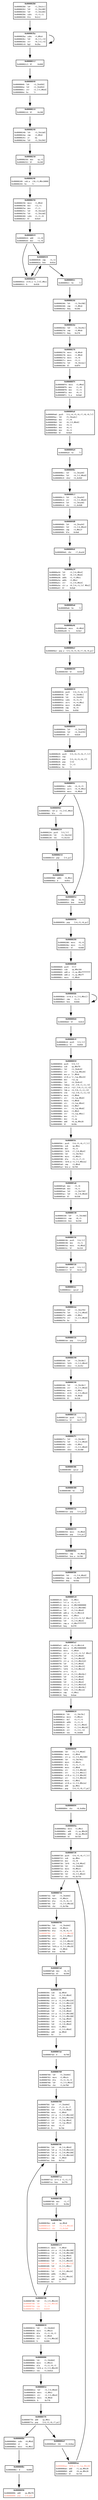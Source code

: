 digraph "" {

	644 [
		label=<<font face="monospace" point-size="6">
		<table align="left" cellborder="0" cellpadding="0">
		<tr><td><b>0x00000284</b></td></tr>
			<tr><td align="left" balign="left">0x00000284: bl     0x934</td></tr>
		</table>
		</font>>,
		shape=none,
		address=644,
		block_size=4,
		insn_addrs="[644]"
	];
	644 -> { 2356 };


	774 [
		label=<<font face="monospace" point-size="6">
		<table align="left" cellborder="0" cellpadding="0">
		<tr><td><b>0x00000306</b></td></tr>
			<tr><td align="left" balign="left">0x00000306: cpsie  i</td></tr>
		</table>
		</font>>,
		shape=none,
		address=774,
		block_size=2,
		insn_addrs="[774]"
	];
	774 -> { 776 };


	2054 [
		label=<<font face="monospace" point-size="6">
		<table align="left" cellborder="0" cellpadding="0">
		<tr><td><b>0x00000806</b></td></tr>
			<tr><td align="left" balign="left">0x00000806: ldr    r3,[0x844]</td></tr>
			<tr><td align="left" balign="left">0x00000808: movs   r2,#0x2c</td></tr>
			<tr><td align="left" balign="left">0x0000080a: mla    r3,r2,r6,r3</td></tr>
			<tr><td align="left" balign="left">0x0000080e: ldrb.w r3,[r3,#0x29]</td></tr>
			<tr><td align="left" balign="left">0x00000812: cbz    r3,0x81e</td></tr>
		</table>
		</font>>,
		shape=none,
		address=2054,
		block_size=14,
		insn_addrs="[2054, 2056, 2058, 2062, 2066]"
	];
	2054 -> { 2078 };


	648 [
		label=<<font face="monospace" point-size="6">
		<table align="left" cellborder="0" cellpadding="0">
		<tr><td><b>0x00000288</b></td></tr>
			<tr><td align="left" balign="left">0x00000288: movs   r0,r4</td></tr>
			<tr><td align="left" balign="left">0x0000028a: movs   r1,r5</td></tr>
			<tr><td align="left" balign="left">0x0000028c: bl     0x8d0</td></tr>
		</table>
		</font>>,
		shape=none,
		address=648,
		block_size=8,
		insn_addrs="[648, 650, 652]"
	];
	648 -> { 2256 };


	776 [
		label=<<font face="monospace" point-size="6">
		<table align="left" cellborder="0" cellpadding="0">
		<tr><td><b>0x00000308</b></td></tr>
			<tr><td align="left" balign="left">0x00000308: bx     lr</td></tr>
		</table>
		</font>>,
		shape=none,
		address=776,
		block_size=2,
		insn_addrs="[776]"
	];
	776 -> { 798 };


	1672 [
		label=<<font face="monospace" point-size="6">
		<table align="left" cellborder="0" cellpadding="0">
		<tr><td><b>0x00000688</b></td></tr>
			<tr><td align="left" balign="left">0x00000688: ldr    r3,[r5,#0x0]</td></tr>
			<tr><td align="left" balign="left">0x0000068a: movs   r2,#0x4</td></tr>
			<tr><td align="left" balign="left">0x0000068c: str.w  r2,[r3,#0x500]</td></tr>
			<tr><td align="left" balign="left">0x00000690: ldr    r3,[0x70c]</td></tr>
			<tr><td align="left" balign="left">0x00000692: movs   r2,#0x2c</td></tr>
			<tr><td align="left" balign="left">0x00000694: mla    r3,r2,r7,r3</td></tr>
			<tr><td align="left" balign="left">0x00000698: movs   r2,#0x0</td></tr>
			<tr><td align="left" balign="left">0x0000069a: str    r2,[r3,#0x18]</td></tr>
			<tr><td align="left" balign="left">0x0000069c: str    r2,[r3,#0x1c]</td></tr>
			<tr><td align="left" balign="left">0x0000069e: strb.w r2,[r3,#0x29]</td></tr>
			<tr><td align="left" balign="left">0x000006a2: str    r2,[r3,#0x14]</td></tr>
			<tr><td align="left" balign="left">0x000006a4: movs   r2,#0x1</td></tr>
			<tr><td align="left" balign="left">0x000006a6: strb.w r2,[r3,#0x2a]</td></tr>
			<tr><td align="left" balign="left">0x000006aa: add    sp,#0xc</td></tr>
			<tr><td align="left" balign="left">0x000006ac: pop    {r4,r5,r6,r7,pc}</td></tr>
		</table>
		</font>>,
		shape=none,
		address=1672,
		block_size=38,
		insn_addrs="[1672, 1674, 1676, 1680, 1682, 1684, 1688, 1690, 1692, 1694, 1698, 1700, 1702, 1706, 1708]"
	];
	1672 -> { 2196 };


	1420 [
		label=<<font face="monospace" point-size="6">
		<table align="left" cellborder="0" cellpadding="0">
		<tr><td><b>0x0000058c</b></td></tr>
			<tr><td align="left" balign="left">0x0000058c: push   {r4,r5,r6,r7,lr}</td></tr>
			<tr><td align="left" balign="left">0x0000058e: sub    sp,#0xc</td></tr>
			<tr><td align="left" balign="left">0x00000590: mov    r6,r2</td></tr>
			<tr><td align="left" balign="left">0x00000592: ldrb   r7,[r0,#0x4]</td></tr>
			<tr><td align="left" balign="left">0x00000594: ldr    r3,[0x70c]</td></tr>
			<tr><td align="left" balign="left">0x00000596: movs   r2,#0x2c</td></tr>
			<tr><td align="left" balign="left">0x00000598: mla    r3,r2,r7,r3</td></tr>
			<tr><td align="left" balign="left">0x0000059c: ldrb.w r3,[r3,#0x2a]</td></tr>
			<tr><td align="left" balign="left">0x000005a0: cmp    r3,#0x0</td></tr>
			<tr><td align="left" balign="left">0x000005a2: bne.w  0x704</td></tr>
		</table>
		</font>>,
		shape=none,
		address=1420,
		block_size=26,
		insn_addrs="[1420, 1422, 1424, 1426, 1428, 1430, 1432, 1436, 1440, 1442]"
	];
	1420 -> { 1446 };


	1934 [
		label=<<font face="monospace" point-size="6">
		<table align="left" cellborder="0" cellpadding="0">
		<tr><td><b>0x0000078e</b></td></tr>
			<tr><td align="left" balign="left">0x0000078e: ldr    r3,[0x844]</td></tr>
			<tr><td align="left" balign="left">0x00000790: movs   r0,#0x2c</td></tr>
			<tr><td align="left" balign="left">0x00000792: mla    r3,r0,r6,r3</td></tr>
			<tr><td align="left" balign="left"><font color="tomato">0x00000796: str    r2,[r3,#0x18]</font></td></tr>
			<tr><td align="left" balign="left">0x00000798: str    r1,[r3,#0xc]</td></tr>
			<tr><td align="left" balign="left">0x0000079a: movs   r2,#0x0</td></tr>
			<tr><td align="left" balign="left">0x0000079c: str    r2,[r3,#0x24]</td></tr>
			<tr><td align="left" balign="left">0x0000079e: str    r2,[r3,#0x1c]</td></tr>
			<tr><td align="left" balign="left">0x000007a0: ldrb.w r3,[r3,#0x29]</td></tr>
			<tr><td align="left" balign="left">0x000007a4: cmp    r3,#0x0</td></tr>
			<tr><td align="left" balign="left">0x000007a6: bne    0x760</td></tr>
		</table>
		</font>>,
		shape=none,
		address=1934,
		block_size=26,
		insn_addrs="[1934, 1936, 1938, 1942, 1944, 1946, 1948, 1950, 1952, 1956, 1958]"
	];
	1934 -> { 1960 };


	784 [
		label=<<font face="monospace" point-size="6">
		<table align="left" cellborder="0" cellpadding="0">
		<tr><td><b>0x00000310</b></td></tr>
			<tr><td align="left" balign="left">0x00000310: push   {r3,lr}</td></tr>
			<tr><td align="left" balign="left">0x00000312: bl     0x2ec</td></tr>
		</table>
		</font>>,
		shape=none,
		address=784,
		block_size=6,
		insn_addrs="[784, 786]"
	];
	784 -> { 748 };


	2196 [
		label=<<font face="monospace" point-size="6">
		<table align="left" cellborder="0" cellpadding="0">
		<tr><td><b>0x00000894</b></td></tr>
			<tr><td align="left" balign="left">0x00000894: cbz    r0,0x89a</td></tr>
		</table>
		</font>>,
		shape=none,
		address=2196,
		block_size=2,
		insn_addrs="[2196]"
	];
	2196 -> { 2202 };


	916 [
		label=<<font face="monospace" point-size="6">
		<table align="left" cellborder="0" cellpadding="0">
		<tr><td><b>0x00000394</b></td></tr>
			<tr><td align="left" balign="left">0x00000394: sub    sp,#0x8</td></tr>
			<tr><td align="left" balign="left">0x00000396: ldr    r3,[r0,#0x0]</td></tr>
			<tr><td align="left" balign="left">0x00000398: movs   r2,#0x0</td></tr>
			<tr><td align="left" balign="left">0x0000039a: str.w  r2,[r3,#0x124]</td></tr>
			<tr><td align="left" balign="left">0x0000039e: ldr.w  r3,[r3,#0x124]</td></tr>
			<tr><td align="left" balign="left">0x000003a2: str    r3,[sp,#0x4]</td></tr>
			<tr><td align="left" balign="left">0x000003a4: ldr    r3,[sp,#0x4]</td></tr>
			<tr><td align="left" balign="left">0x000003a6: ldr    r3,[r0,#0x0]</td></tr>
			<tr><td align="left" balign="left">0x000003a8: str.w  r2,[r3,#0x108]</td></tr>
			<tr><td align="left" balign="left">0x000003ac: ldr.w  r3,[r3,#0x108]</td></tr>
			<tr><td align="left" balign="left">0x000003b0: str    r3,[sp,#0x0]</td></tr>
			<tr><td align="left" balign="left">0x000003b2: ldr    r3,[sp,#0x0]</td></tr>
			<tr><td align="left" balign="left">0x000003b4: ldr    r3,[r0,#0x0]</td></tr>
			<tr><td align="left" balign="left">0x000003b6: movs   r2,#0x1</td></tr>
			<tr><td align="left" balign="left">0x000003b8: str    r2,[r3,#0x0]</td></tr>
			<tr><td align="left" balign="left">0x000003ba: add    sp,#0x8</td></tr>
			<tr><td align="left" balign="left">0x000003bc: bx     lr</td></tr>
		</table>
		</font>>,
		shape=none,
		address=916,
		block_size=42,
		insn_addrs="[916, 918, 920, 922, 926, 930, 932, 934, 936, 940, 944, 946, 948, 950, 952, 954, 956]"
	];
	916 -> { 1966 };


	790 [
		label=<<font face="monospace" point-size="6">
		<table align="left" cellborder="0" cellpadding="0">
		<tr><td><b>0x00000316</b></td></tr>
			<tr><td align="left" balign="left">0x00000316: pop    {r3,pc}</td></tr>
		</table>
		</font>>,
		shape=none,
		address=790,
		block_size=2,
		insn_addrs="[790]"
	];
	790 -> { 832 };


	2198 [
		label=<<font face="monospace" point-size="6">
		<table align="left" cellborder="0" cellpadding="0">
		<tr><td><b>0x00000896</b></td></tr>
			<tr><td align="left" balign="left">0x00000896: add    sp,#0xf0</td></tr>
			<tr><td align="left" balign="left"><font color="tomato">0x00000898: pop    {r4,pc}</font></td></tr>
		</table>
		</font>>,
		shape=none,
		address=2198,
		block_size=4,
		insn_addrs="[2198, 2200]"
	];



	792 [
		label=<<font face="monospace" point-size="6">
		<table align="left" cellborder="0" cellpadding="0">
		<tr><td><b>0x00000318</b></td></tr>
			<tr><td align="left" balign="left">0x00000318: push   {r3,lr}</td></tr>
			<tr><td align="left" balign="left">0x0000031a: bl     0x2fc</td></tr>
		</table>
		</font>>,
		shape=none,
		address=792,
		block_size=6,
		insn_addrs="[792, 794]"
	];
	792 -> { 764 };


	1560 [
		label=<<font face="monospace" point-size="6">
		<table align="left" cellborder="0" cellpadding="0">
		<tr><td><b>0x00000618</b></td></tr>
			<tr><td align="left" balign="left">0x00000618: ldr    r2,[0x70c]</td></tr>
			<tr><td align="left" balign="left">0x0000061a: movs   r3,#0x2c</td></tr>
			<tr><td align="left" balign="left">0x0000061c: mul    r3,r7,r3</td></tr>
			<tr><td align="left" balign="left">0x00000620: adds   r1,r2,r3</td></tr>
			<tr><td align="left" balign="left">0x00000622: str    r6,[r1,#0x4]</td></tr>
			<tr><td align="left" balign="left">0x00000624: ldr    r1,[r4,#0x10]</td></tr>
			<tr><td align="left" balign="left">0x00000626: str    r1,[r2,r3]</td></tr>
			<tr><td align="left" balign="left">0x00000628: cbz    r6,0x688</td></tr>
		</table>
		</font>>,
		shape=none,
		address=1560,
		block_size=18,
		insn_addrs="[1560, 1562, 1564, 1568, 1570, 1572, 1574, 1576]"
	];
	1560 -> { 1672 };


	2202 [
		label=<<font face="monospace" point-size="6">
		<table align="left" cellborder="0" cellpadding="0">
		<tr><td><b>0x0000089a</b></td></tr>
			<tr><td align="left" balign="left">0x0000089a: movs   r2,#0x1</td></tr>
			<tr><td align="left" balign="left">0x0000089c: add    r1,sp,#0x28</td></tr>
			<tr><td align="left" balign="left">0x0000089e: add    r0,sp,#0x20</td></tr>
			<tr><td align="left" balign="left">0x000008a0: bl     0x720</td></tr>
		</table>
		</font>>,
		shape=none,
		address=2202,
		block_size=10,
		insn_addrs="[2202, 2204, 2206, 2208]"
	];
	2202 -> { 1824 };


	798 [
		label=<<font face="monospace" point-size="6">
		<table align="left" cellborder="0" cellpadding="0">
		<tr><td><b>0x0000031e</b></td></tr>
			<tr><td align="left" balign="left">0x0000031e: pop    {r3,pc}</td></tr>
		</table>
		</font>>,
		shape=none,
		address=798,
		block_size=2,
		insn_addrs="[798]"
	];
	798 -> { 852 };


	2078 [
		label=<<font face="monospace" point-size="6">
		<table align="left" cellborder="0" cellpadding="0">
		<tr><td><b>0x0000081e</b></td></tr>
			<tr><td align="left" balign="left">0x0000081e: ldr    r3,[r4,#0x0]</td></tr>
			<tr><td align="left" balign="left">0x00000820: movs   r2,#0x1</td></tr>
			<tr><td align="left" balign="left">0x00000822: str    r2,[r3,#0x4]</td></tr>
			<tr><td align="left" balign="left">0x00000824: movs   r0,#0x0</td></tr>
			<tr><td align="left" balign="left">0x00000826: b      0x778</td></tr>
		</table>
		</font>>,
		shape=none,
		address=2078,
		block_size=10,
		insn_addrs="[2078, 2080, 2082, 2084, 2086]"
	];
	2078 -> { 1912 };


	2848 [
		label=<<font face="monospace" point-size="6">
		<table align="left" cellborder="0" cellpadding="0">
		<tr><td><b>0x00000b20</b></td></tr>
			<tr><td align="left" balign="left">0x00000b20: push   {r3,r4,r5,r6,r7,lr}</td></tr>
			<tr><td align="left" balign="left">0x00000b22: nop    </td></tr>
			<tr><td align="left" balign="left">0x00000b24: pop    {r3,r4,r5,r6,r7}</td></tr>
			<tr><td align="left" balign="left">0x00000b26: pop    {r3}</td></tr>
			<tr><td align="left" balign="left">0x00000b28: mov    lr,r3</td></tr>
			<tr><td align="left" balign="left">0x00000b2a: bx     lr</td></tr>
		</table>
		</font>>,
		shape=none,
		address=2848,
		block_size=12,
		insn_addrs="[2848, 2850, 2852, 2854, 2856, 2858]"
	];
	2848 -> { 2380 };


	1824 [
		label=<<font face="monospace" point-size="6">
		<table align="left" cellborder="0" cellpadding="0">
		<tr><td><b>0x00000720</b></td></tr>
			<tr><td align="left" balign="left">0x00000720: push   {r4,r5,r6,r7,lr}</td></tr>
			<tr><td align="left" balign="left">0x00000722: sub    sp,#0xc</td></tr>
			<tr><td align="left" balign="left">0x00000724: mov    r4,r0</td></tr>
			<tr><td align="left" balign="left">0x00000726: ldrb   r6,[r0,#0x4]</td></tr>
			<tr><td align="left" balign="left">0x00000728: ldr    r3,[0x844]</td></tr>
			<tr><td align="left" balign="left">0x0000072a: movs   r0,#0x2c</td></tr>
			<tr><td align="left" balign="left">0x0000072c: mla    r3,r0,r6,r3</td></tr>
			<tr><td align="left" balign="left">0x00000730: ldr    r0,[r3,#0x4]</td></tr>
			<tr><td align="left" balign="left">0x00000732: cbz    r0,0x73e</td></tr>
		</table>
		</font>>,
		shape=none,
		address=1824,
		block_size=20,
		insn_addrs="[1824, 1826, 1828, 1830, 1832, 1834, 1836, 1840, 1842]"
	];
	1824 -> { 1854 };


	2340 [
		label=<<font face="monospace" point-size="6">
		<table align="left" cellborder="0" cellpadding="0">
		<tr><td><b>0x00000924</b></td></tr>
			<tr><td align="left" balign="left">0x00000924: add    r2,r0</td></tr>
			<tr><td align="left" balign="left">0x00000926: mov    r3,r0</td></tr>
		</table>
		</font>>,
		shape=none,
		address=2340,
		block_size=4,
		insn_addrs="[2340, 2342]"
	];
	2340 -> { 2350, 2344 };


	2468 [
		label=<<font face="monospace" point-size="6">
		<table align="left" cellborder="0" cellpadding="0">
		<tr><td><b>0x000009a4</b></td></tr>
			<tr><td align="left" balign="left">0x000009a4: bx     lr</td></tr>
		</table>
		</font>>,
		shape=none,
		address=2468,
		block_size=2,
		insn_addrs="[2468]"
	];
	2468 -> { 2492 };


	2470 [
		label=<<font face="monospace" point-size="6">
		<table align="left" cellborder="0" cellpadding="0">
		<tr><td><b>0x000009a6</b></td></tr>
			<tr><td align="left" balign="left">0x000009a6: bx     lr</td></tr>
		</table>
		</font>>,
		shape=none,
		address=2470,
		block_size=2,
		insn_addrs="[2470]"
	];
	2470 -> { 2630 };


	548 [
		label=<<font face="monospace" point-size="6">
		<table align="left" cellborder="0" cellpadding="0">
		<tr><td><b>0x00000224</b></td></tr>
			<tr><td align="left" balign="left">0x00000224: push   {r3,lr}</td></tr>
			<tr><td align="left" balign="left">0x00000226: ldr    r3,[0x234]</td></tr>
			<tr><td align="left" balign="left">0x00000228: cbz    r3,0x232</td></tr>
		</table>
		</font>>,
		shape=none,
		address=548,
		block_size=6,
		insn_addrs="[548, 550, 552]"
	];
	548 -> { 562 };


	2344 [
		label=<<font face="monospace" point-size="6">
		<table align="left" cellborder="0" cellpadding="0">
		<tr><td><b>0x00000928</b></td></tr>
			<tr><td align="left" balign="left">0x00000928: cmp    r3,r2</td></tr>
			<tr><td align="left" balign="left">0x0000092a: bne    0x92e</td></tr>
		</table>
		</font>>,
		shape=none,
		address=2344,
		block_size=4,
		insn_addrs="[2344, 2346]"
	];
	2344 -> { 2350, 2348 };


	2472 [
		label=<<font face="monospace" point-size="6">
		<table align="left" cellborder="0" cellpadding="0">
		<tr><td><b>0x000009a8</b></td></tr>
			<tr><td align="left" balign="left">0x000009a8: push   {r3,r4,r5,r6,r7,r8,r9,lr}</td></tr>
			<tr><td align="left" balign="left">0x000009ac: ldr    r5,[0xa4c]</td></tr>
			<tr><td align="left" balign="left">0x000009ae: mov    r7,r0</td></tr>
			<tr><td align="left" balign="left">0x000009b0: ldr    r0,[r5,#0x0]</td></tr>
			<tr><td align="left" balign="left">0x000009b2: mov    r9,r2</td></tr>
			<tr><td align="left" balign="left">0x000009b4: mov    r6,r1</td></tr>
			<tr><td align="left" balign="left">0x000009b6: mov    r8,r3</td></tr>
			<tr><td align="left" balign="left">0x000009b8: bl     0x9a4</td></tr>
		</table>
		</font>>,
		shape=none,
		address=2472,
		block_size=20,
		insn_addrs="[2472, 2476, 2478, 2480, 2482, 2484, 2486, 2488]"
	];
	2472 -> { 2468 };


	1446 [
		label=<<font face="monospace" point-size="6">
		<table align="left" cellborder="0" cellpadding="0">
		<tr><td><b>0x000005a6</b></td></tr>
			<tr><td align="left" balign="left">0x000005a6: mov    r5,r0</td></tr>
			<tr><td align="left" balign="left">0x000005a8: mov    r4,r1</td></tr>
			<tr><td align="left" balign="left">0x000005aa: ldr    r1,[0x710]</td></tr>
			<tr><td align="left" balign="left">0x000005ac: ldr    r0,[r0,#0x0]</td></tr>
			<tr><td align="left" balign="left">0x000005ae: bl     0x330</td></tr>
		</table>
		</font>>,
		shape=none,
		address=1446,
		block_size=12,
		insn_addrs="[1446, 1448, 1450, 1452, 1454]"
	];
	1446 -> { 816 };


	1960 [
		label=<<font face="monospace" point-size="6">
		<table align="left" cellborder="0" cellpadding="0">
		<tr><td><b>0x000007a8</b></td></tr>
			<tr><td align="left" balign="left">0x000007a8: mov    r0,r4</td></tr>
			<tr><td align="left" balign="left">0x000007aa: bl     0x394</td></tr>
		</table>
		</font>>,
		shape=none,
		address=1960,
		block_size=6,
		insn_addrs="[1960, 1962]"
	];
	1960 -> { 916 };


	2348 [
		label=<<font face="monospace" point-size="6">
		<table align="left" cellborder="0" cellpadding="0">
		<tr><td><b>0x0000092c</b></td></tr>
			<tr><td align="left" balign="left">0x0000092c: bx     lr</td></tr>
		</table>
		</font>>,
		shape=none,
		address=2348,
		block_size=2,
		insn_addrs="[2348]"
	];
	2348 -> { 614 };


	2212 [
		label=<<font face="monospace" point-size="6">
		<table align="left" cellborder="0" cellpadding="0">
		<tr><td><b>0x000008a4</b></td></tr>
			<tr><td align="left" balign="left">0x000008a4: cbz    r0,0x8aa</td></tr>
		</table>
		</font>>,
		shape=none,
		address=2212,
		block_size=2,
		insn_addrs="[2212]"
	];
	2212 -> { 2218 };


	2350 [
		label=<<font face="monospace" point-size="6">
		<table align="left" cellborder="0" cellpadding="0">
		<tr><td><b>0x0000092e</b></td></tr>
			<tr><td align="left" balign="left">0x0000092e: strb.w r1,[r3],#0x1</td></tr>
			<tr><td align="left" balign="left">0x00000932: b      0x928</td></tr>
		</table>
		</font>>,
		shape=none,
		address=2350,
		block_size=6,
		insn_addrs="[2350, 2354]"
	];
	2350 -> { 2344 };


	1966 [
		label=<<font face="monospace" point-size="6">
		<table align="left" cellborder="0" cellpadding="0">
		<tr><td><b>0x000007ae</b></td></tr>
			<tr><td align="left" balign="left">0x000007ae: b      0x760</td></tr>
		</table>
		</font>>,
		shape=none,
		address=1966,
		block_size=2,
		insn_addrs="[1966]"
	];
	1966 -> { 1888 };


	688 [
		label=<<font face="monospace" point-size="6">
		<table align="left" cellborder="0" cellpadding="0">
		<tr><td><b>0x000002b0</b></td></tr>
			<tr><td align="left" balign="left">0x000002b0: ldr    r1,[0x2cc]</td></tr>
			<tr><td align="left" balign="left">0x000002b2: ldr    r2,[0x2d0]</td></tr>
			<tr><td align="left" balign="left">0x000002b4: ldr    r3,[0x2d4]</td></tr>
			<tr><td align="left" balign="left">0x000002b6: subs   r3,r3,r2</td></tr>
			<tr><td align="left" balign="left">0x000002b8: ble    0x2c2</td></tr>
		</table>
		</font>>,
		shape=none,
		address=688,
		block_size=10,
		insn_addrs="[688, 690, 692, 694, 696]"
	];
	688 -> { 698 };


	816 [
		label=<<font face="monospace" point-size="6">
		<table align="left" cellborder="0" cellpadding="0">
		<tr><td><b>0x00000330</b></td></tr>
			<tr><td align="left" balign="left">0x00000330: ldr    r3,[0x368]</td></tr>
			<tr><td align="left" balign="left">0x00000332: cmp    r0,r3</td></tr>
			<tr><td align="left" balign="left">0x00000334: bne    0x358</td></tr>
		</table>
		</font>>,
		shape=none,
		address=816,
		block_size=6,
		insn_addrs="[816, 818, 820]"
	];
	816 -> { 822 };


	562 [
		label=<<font face="monospace" point-size="6">
		<table align="left" cellborder="0" cellpadding="0">
		<tr><td><b>0x00000232</b></td></tr>
			<tr><td align="left" balign="left">0x00000232: pop    {r3,pc}</td></tr>
		</table>
		</font>>,
		shape=none,
		address=562,
		block_size=2,
		insn_addrs="[562]"
	];
	562 -> { 2408 };


	1458 [
		label=<<font face="monospace" point-size="6">
		<table align="left" cellborder="0" cellpadding="0">
		<tr><td><b>0x000005b2</b></td></tr>
			<tr><td align="left" balign="left">0x000005b2: cmp    r0,#0x0</td></tr>
			<tr><td align="left" balign="left">0x000005b4: bne.w  0x708</td></tr>
		</table>
		</font>>,
		shape=none,
		address=1458,
		block_size=6,
		insn_addrs="[1458, 1460]"
	];
	1458 -> { 1464 };


	2612 [
		label=<<font face="monospace" point-size="6">
		<table align="left" cellborder="0" cellpadding="0">
		<tr><td><b>0x00000a34</b></td></tr>
			<tr><td align="left" balign="left">0x00000a34: ldr    r3,[r4,#0x4]</td></tr>
			<tr><td align="left" balign="left">0x00000a36: ldr    r0,[r5,#0x0]</td></tr>
			<tr><td align="left" balign="left">0x00000a38: adds   r2,r3,#0x1</td></tr>
			<tr><td align="left" balign="left">0x00000a3a: adds   r3,#0x2</td></tr>
			<tr><td align="left" balign="left">0x00000a3c: str    r2,[r4,#0x4]</td></tr>
			<tr><td align="left" balign="left">0x00000a3e: str.w  r6,[r4,r3,lsl #0x2]</td></tr>
			<tr><td align="left" balign="left">0x00000a42: bl     0x9a6</td></tr>
		</table>
		</font>>,
		shape=none,
		address=2612,
		block_size=18,
		insn_addrs="[2612, 2614, 2616, 2618, 2620, 2622, 2626]"
	];
	2612 -> { 2470 };


	2356 [
		label=<<font face="monospace" point-size="6">
		<table align="left" cellborder="0" cellpadding="0">
		<tr><td><b>0x00000934</b></td></tr>
			<tr><td align="left" balign="left">0x00000934: push   {r4,r5,r6,lr}</td></tr>
			<tr><td align="left" balign="left">0x00000936: ldr    r5,[0x96c]</td></tr>
			<tr><td align="left" balign="left">0x00000938: ldr    r4,[0x970]</td></tr>
			<tr><td align="left" balign="left">0x0000093a: subs   r4,r4,r5</td></tr>
			<tr><td align="left" balign="left">0x0000093c: asrs   r4,r4,#0x2</td></tr>
			<tr><td align="left" balign="left">0x0000093e: movs   r6,#0x0</td></tr>
			<tr><td align="left" balign="left">0x00000940: cmp    r6,r4</td></tr>
			<tr><td align="left" balign="left">0x00000942: bne    0x958</td></tr>
		</table>
		</font>>,
		shape=none,
		address=2356,
		block_size=16,
		insn_addrs="[2356, 2358, 2360, 2362, 2364, 2366, 2368, 2370]"
	];
	2356 -> { 2372 };


	822 [
		label=<<font face="monospace" point-size="6">
		<table align="left" cellborder="0" cellpadding="0">
		<tr><td><b>0x00000336</b></td></tr>
			<tr><td align="left" balign="left">0x00000336: push   {r4,lr}</td></tr>
			<tr><td align="left" balign="left">0x00000338: mov    r4,r1</td></tr>
			<tr><td align="left" balign="left">0x0000033a: movs   r0,#0x0</td></tr>
			<tr><td align="left" balign="left">0x0000033c: bl     0x310</td></tr>
		</table>
		</font>>,
		shape=none,
		address=822,
		block_size=10,
		insn_addrs="[822, 824, 826, 828]"
	];
	822 -> { 784 };


	1968 [
		label=<<font face="monospace" point-size="6">
		<table align="left" cellborder="0" cellpadding="0">
		<tr><td><b>0x000007b0</b></td></tr>
			<tr><td align="left" balign="left">0x000007b0: ldr    r7,[0x844]</td></tr>
			<tr><td align="left" balign="left">0x000007b2: mla    r7,r2,r6,r7</td></tr>
			<tr><td align="left" balign="left">0x000007b6: ldr    r3,[r4,#0x0]</td></tr>
			<tr><td align="left" balign="left">0x000007b8: movs   r2,#0x0</td></tr>
			<tr><td align="left" balign="left">0x000007ba: str.w  r2,[r3,#0x144]</td></tr>
			<tr><td align="left" balign="left">0x000007be: ldr.w  r3,[r3,#0x144]</td></tr>
			<tr><td align="left" balign="left">0x000007c2: str    r3,[sp,#0x4]</td></tr>
			<tr><td align="left" balign="left">0x000007c4: ldr    r3,[sp,#0x4]</td></tr>
			<tr><td align="left" balign="left">0x000007c6: mov    r5,r7</td></tr>
			<tr><td align="left" balign="left">0x000007c8: b      0x7de</td></tr>
		</table>
		</font>>,
		shape=none,
		address=1968,
		block_size=26,
		insn_addrs="[1968, 1970, 1974, 1976, 1978, 1982, 1986, 1988, 1990, 1992]"
	];
	1968 -> { 2014 };


	1464 [
		label=<<font face="monospace" point-size="6">
		<table align="left" cellborder="0" cellpadding="0">
		<tr><td><b>0x000005b8</b></td></tr>
			<tr><td align="left" balign="left">0x000005b8: ldr    r3,[r4,#0x0]</td></tr>
			<tr><td align="left" balign="left">0x000005ba: cmp.w  r3,#0xffffffff</td></tr>
			<tr><td align="left" balign="left">0x000005be: beq    0x5da</td></tr>
		</table>
		</font>>,
		shape=none,
		address=1464,
		block_size=8,
		insn_addrs="[1464, 1466, 1470]"
	];
	1464 -> { 1472 };


	2100 [
		label=<<font face="monospace" point-size="6">
		<table align="left" cellborder="0" cellpadding="0">
		<tr><td><b>0x00000834</b></td></tr>
			<tr><td align="left" balign="left">0x00000834: ldr    r3,[0x844]</td></tr>
			<tr><td align="left" balign="left">0x00000836: movs   r2,#0x2c</td></tr>
			<tr><td align="left" balign="left">0x00000838: mla    r3,r2,r6,r3</td></tr>
			<tr><td align="left" balign="left">0x0000083c: movs   r2,#0x0</td></tr>
			<tr><td align="left" balign="left">0x0000083e: str    r2,[r3,#0x18]</td></tr>
			<tr><td align="left" balign="left">0x00000840: b      0x806</td></tr>
		</table>
		</font>>,
		shape=none,
		address=2100,
		block_size=14,
		insn_addrs="[2100, 2102, 2104, 2108, 2110, 2112]"
	];
	2100 -> { 2054 };


	698 [
		label=<<font face="monospace" point-size="6">
		<table align="left" cellborder="0" cellpadding="0">
		<tr><td><b>0x000002ba</b></td></tr>
			<tr><td align="left" balign="left">0x000002ba: subs   r3,#0x4</td></tr>
			<tr><td align="left" balign="left">0x000002bc: ldr    r0,[r1,r3]</td></tr>
			<tr><td align="left" balign="left">0x000002be: str    r0,[r2,r3]</td></tr>
			<tr><td align="left" balign="left">0x000002c0: bgt    0x2ba</td></tr>
		</table>
		</font>>,
		shape=none,
		address=698,
		block_size=8,
		insn_addrs="[698, 700, 702, 704]"
	];
	698 -> { 698, 706 };


	2230 [
		label=<<font face="monospace" point-size="6">
		<table align="left" cellborder="0" cellpadding="0">
		<tr><td><b>0x000008b6</b></td></tr>
			<tr><td align="left" balign="left">0x000008b6: subs   r0,#0x0</td></tr>
			<tr><td align="left" balign="left">0x000008b8: it     ne</td></tr>
			<tr><td align="left" balign="left">0x000008ba: movs   r0,#0x1</td></tr>
		</table>
		</font>>,
		shape=none,
		address=2230,
		block_size=6,
		insn_addrs="[2230, 2232, 2234]"
	];
	2230 -> { 2236 };


	2492 [
		label=<<font face="monospace" point-size="6">
		<table align="left" cellborder="0" cellpadding="0">
		<tr><td><b>0x000009bc</b></td></tr>
			<tr><td align="left" balign="left">0x000009bc: ldr    r2,[0xa50]</td></tr>
			<tr><td align="left" balign="left">0x000009be: ldr    r4,[r2,#0x0]</td></tr>
			<tr><td align="left" balign="left">0x000009c0: cbnz   r4,0x9d2</td></tr>
		</table>
		</font>>,
		shape=none,
		address=2492,
		block_size=6,
		insn_addrs="[2492, 2494, 2496]"
	];
	2492 -> { 2498 };


	2236 [
		label=<<font face="monospace" point-size="6">
		<table align="left" cellborder="0" cellpadding="0">
		<tr><td><b>0x000008bc</b></td></tr>
			<tr><td align="left" balign="left">0x000008bc: b      0x896</td></tr>
		</table>
		</font>>,
		shape=none,
		address=2236,
		block_size=2,
		insn_addrs="[2236]"
	];
	2236 -> { 2198 };


	1854 [
		label=<<font face="monospace" point-size="6">
		<table align="left" cellborder="0" cellpadding="0">
		<tr><td><b>0x0000073e</b></td></tr>
			<tr><td align="left" balign="left">0x0000073e: ldr    r3,[0x844]</td></tr>
			<tr><td align="left" balign="left">0x00000740: movs   r5,#0x2c</td></tr>
			<tr><td align="left" balign="left">0x00000742: mla    r3,r5,r6,r3</td></tr>
			<tr><td align="left" balign="left">0x00000746: ldr    r3,[r3,#0x18]</td></tr>
			<tr><td align="left" balign="left">0x00000748: cbz    r3,0x78e</td></tr>
		</table>
		</font>>,
		shape=none,
		address=1854,
		block_size=12,
		insn_addrs="[1854, 1856, 1858, 1862, 1864]"
	];
	1854 -> { 1934 };


	958 [
		label=<<font face="monospace" point-size="6">
		<table align="left" cellborder="0" cellpadding="0">
		<tr><td><b>0x000003be</b></td></tr>
			<tr><td align="left" balign="left">0x000003be: sub    sp,#0x8</td></tr>
			<tr><td align="left" balign="left"><font color="tomato">0x000003c0: ldr    r3,[r1,#0x18]</font></td></tr>
			<tr><td align="left" balign="left"><font color="tomato">0x000003c2: cbz    r3,0x3e6</font></td></tr>
		</table>
		</font>>,
		shape=none,
		address=958,
		block_size=6,
		insn_addrs="[958, 960, 962]"
	];
	958 -> { 964 };


	576 [
		label=<<font face="monospace" point-size="6">
		<table align="left" cellborder="0" cellpadding="0">
		<tr><td><b>0x00000240</b></td></tr>
			<tr><td align="left" balign="left">0x00000240: sub.w  r10,r3,#0x10000</td></tr>
			<tr><td align="left" balign="left">0x00000244: bx     lr</td></tr>
		</table>
		</font>>,
		shape=none,
		address=576,
		block_size=6,
		insn_addrs="[576, 580]"
	];
	576 -> { 598 };


	832 [
		label=<<font face="monospace" point-size="6">
		<table align="left" cellborder="0" cellpadding="0">
		<tr><td><b>0x00000340</b></td></tr>
			<tr><td align="left" balign="left">0x00000340: ldr    r3,[0x36c]</td></tr>
			<tr><td align="left" balign="left">0x00000342: ldrb   r3,[r3,#0x4]</td></tr>
			<tr><td align="left" balign="left">0x00000344: cbnz   r3,0x35c</td></tr>
		</table>
		</font>>,
		shape=none,
		address=832,
		block_size=6,
		insn_addrs="[832, 834, 836]"
	];
	832 -> { 838 };


	706 [
		label=<<font face="monospace" point-size="6">
		<table align="left" cellborder="0" cellpadding="0">
		<tr><td><b>0x000002c2</b></td></tr>
			<tr><td align="left" balign="left">0x000002c2: bl     0x848</td></tr>
		</table>
		</font>>,
		shape=none,
		address=706,
		block_size=4,
		insn_addrs="[706]"
	];
	706 -> { 2120 };


	2498 [
		label=<<font face="monospace" point-size="6">
		<table align="left" cellborder="0" cellpadding="0">
		<tr><td><b>0x000009c2</b></td></tr>
			<tr><td align="left" balign="left">0x000009c2: ldr    r3,[0xa54]</td></tr>
			<tr><td align="left" balign="left">0x000009c4: str    r3,[r2,#0x0]</td></tr>
			<tr><td align="left" balign="left">0x000009c6: ldr    r2,[0xa58]</td></tr>
			<tr><td align="left" balign="left">0x000009c8: cbz    r2,0x9d0</td></tr>
		</table>
		</font>>,
		shape=none,
		address=2498,
		block_size=8,
		insn_addrs="[2498, 2500, 2502, 2504]"
	];
	2498 -> { 2512 };


	2372 [
		label=<<font face="monospace" point-size="6">
		<table align="left" cellborder="0" cellpadding="0">
		<tr><td><b>0x00000944</b></td></tr>
			<tr><td align="left" balign="left">0x00000944: ldr    r5,[0x974]</td></tr>
			<tr><td align="left" balign="left">0x00000946: ldr    r4,[0x978]</td></tr>
			<tr><td align="left" balign="left">0x00000948: bl     0xb20</td></tr>
		</table>
		</font>>,
		shape=none,
		address=2372,
		block_size=8,
		insn_addrs="[2372, 2374, 2376]"
	];
	2372 -> { 2848 };


	1472 [
		label=<<font face="monospace" point-size="6">
		<table align="left" cellborder="0" cellpadding="0">
		<tr><td><b>0x000005c0</b></td></tr>
			<tr><td align="left" balign="left">0x000005c0: movs   r2,#0x1</td></tr>
			<tr><td align="left" balign="left">0x000005c2: lsl.w  r3,r2,r3</td></tr>
			<tr><td align="left" balign="left">0x000005c6: mov.w  r2,#0x50000000</td></tr>
			<tr><td align="left" balign="left">0x000005ca: str.w  r3,[r2,#0x508]</td></tr>
			<tr><td align="left" balign="left">0x000005ce: ldr    r3,[r4,#0x0]</td></tr>
			<tr><td align="left" balign="left">0x000005d0: add.w  r3,r3,#0x1c0</td></tr>
			<tr><td align="left" balign="left">0x000005d4: movs   r1,#0x3</td></tr>
			<tr><td align="left" balign="left">0x000005d6: str.w  r1,[r2,r3,lsl #0x2]</td></tr>
			<tr><td align="left" balign="left">0x000005da: ldr    r3,[r4,#0x4]</td></tr>
			<tr><td align="left" balign="left">0x000005dc: cmp.w  r3,#0xffffffff</td></tr>
			<tr><td align="left" balign="left">0x000005e0: beq    0x5f0</td></tr>
		</table>
		</font>>,
		shape=none,
		address=1472,
		block_size=34,
		insn_addrs="[1472, 1474, 1478, 1482, 1486, 1488, 1492, 1494, 1498, 1500, 1504]"
	];
	1472 -> { 1506 };


	710 [
		label=<<font face="monospace" point-size="6">
		<table align="left" cellborder="0" cellpadding="0">
		<tr><td><b>0x000002c6</b></td></tr>
			<tr><td align="left" balign="left">0x000002c6: bl     0x248</td></tr>
		</table>
		</font>>,
		shape=none,
		address=710,
		block_size=4,
		insn_addrs="[710]"
	];
	710 -> { 584 };


	2630 [
		label=<<font face="monospace" point-size="6">
		<table align="left" cellborder="0" cellpadding="0">
		<tr><td><b>0x00000a46</b></td></tr>
			<tr><td align="left" balign="left">0x00000a46: movs   r0,#0x0</td></tr>
			<tr><td align="left" balign="left">0x00000a48: b      0x9e2</td></tr>
		</table>
		</font>>,
		shape=none,
		address=2630,
		block_size=4,
		insn_addrs="[2630, 2632]"
	];
	2630 -> { 2530 };


	2120 [
		label=<<font face="monospace" point-size="6">
		<table align="left" cellborder="0" cellpadding="0">
		<tr><td><b>0x00000848</b></td></tr>
			<tr><td align="left" balign="left">0x00000848: ldr    r3,[0x850]</td></tr>
			<tr><td align="left" balign="left">0x0000084a: ldr    r2,[0x854]</td></tr>
			<tr><td align="left" balign="left">0x0000084c: str    r2,[r3,#0x0]</td></tr>
			<tr><td align="left" balign="left">0x0000084e: bx     lr</td></tr>
		</table>
		</font>>,
		shape=none,
		address=2120,
		block_size=8,
		insn_addrs="[2120, 2122, 2124, 2126]"
	];
	2120 -> { 710 };


	584 [
		label=<<font face="monospace" point-size="6">
		<table align="left" cellborder="0" cellpadding="0">
		<tr><td><b>0x00000248</b></td></tr>
			<tr><td align="left" balign="left">0x00000248: ldr    r3,[0x2a0]</td></tr>
			<tr><td align="left" balign="left">0x0000024a: cmp    r3,#0x0</td></tr>
			<tr><td align="left" balign="left">0x0000024c: it     eq</td></tr>
			<tr><td align="left" balign="left">0x0000024e: ldr    r3,[0x294]</td></tr>
		</table>
		</font>>,
		shape=none,
		address=584,
		block_size=8,
		insn_addrs="[584, 586, 588, 590]"
	];
	584 -> { 592 };


	2248 [
		label=<<font face="monospace" point-size="6">
		<table align="left" cellborder="0" cellpadding="0">
		<tr><td><b>0x000008c8</b></td></tr>
			<tr><td align="left" balign="left">0x000008c8: push   {r3,lr}</td></tr>
			<tr><td align="left" balign="left">0x000008ca: bl     0x858</td></tr>
		</table>
		</font>>,
		shape=none,
		address=2248,
		block_size=6,
		insn_addrs="[2248, 2250]"
	];
	2248 -> { 2136 };


	838 [
		label=<<font face="monospace" point-size="6">
		<table align="left" cellborder="0" cellpadding="0">
		<tr><td><b>0x00000346</b></td></tr>
			<tr><td align="left" balign="left">0x00000346: ldr    r3,[0x36c]</td></tr>
			<tr><td align="left" balign="left">0x00000348: str    r4,[r3,#0x0]</td></tr>
			<tr><td align="left" balign="left">0x0000034a: movs   r2,#0x1</td></tr>
			<tr><td align="left" balign="left">0x0000034c: strb   r2,[r3,#0x4]</td></tr>
			<tr><td align="left" balign="left">0x0000034e: movs   r0,#0x0</td></tr>
			<tr><td align="left" balign="left">0x00000350: bl     0x318</td></tr>
		</table>
		</font>>,
		shape=none,
		address=838,
		block_size=14,
		insn_addrs="[838, 840, 842, 844, 846, 848]"
	];
	838 -> { 792 };


	2380 [
		label=<<font face="monospace" point-size="6">
		<table align="left" cellborder="0" cellpadding="0">
		<tr><td><b>0x0000094c</b></td></tr>
			<tr><td align="left" balign="left">0x0000094c: subs   r4,r4,r5</td></tr>
			<tr><td align="left" balign="left">0x0000094e: asrs   r4,r4,#0x2</td></tr>
			<tr><td align="left" balign="left">0x00000950: movs   r6,#0x0</td></tr>
		</table>
		</font>>,
		shape=none,
		address=2380,
		block_size=6,
		insn_addrs="[2380, 2382, 2384]"
	];
	2380 -> { 2402, 2386 };


	1994 [
		label=<<font face="monospace" point-size="6">
		<table align="left" cellborder="0" cellpadding="0">
		<tr><td><b>0x000007ca</b></td></tr>
			<tr><td align="left" balign="left">0x000007ca: orrs.w r1,r2,r3</td></tr>
			<tr><td align="left" balign="left">0x000007ce: bne    0x7f6</td></tr>
		</table>
		</font>>,
		shape=none,
		address=1994,
		block_size=6,
		insn_addrs="[1994, 1998]"
	];
	1994 -> { 2000 };


	964 [
		label=<<font face="monospace" point-size="6">
		<table align="left" cellborder="0" cellpadding="0">
		<tr><td><b>0x000003c4</b></td></tr>
			<tr><td align="left" balign="left">0x000003c4: movs   r3,#0x0</td></tr>
			<tr><td align="left" balign="left">0x000003c6: str.w  r3,[r0,#0x108]</td></tr>
			<tr><td align="left" balign="left">0x000003ca: ldr.w  r3,[r0,#0x108]</td></tr>
			<tr><td align="left" balign="left">0x000003ce: str    r3,[sp,#0x4]</td></tr>
			<tr><td align="left" balign="left">0x000003d0: ldr    r3,[sp,#0x4]</td></tr>
			<tr><td align="left" balign="left">0x000003d2: ldr    r3,[r1,#0x24]</td></tr>
			<tr><td align="left" balign="left"><font color="tomato">0x000003d4: ldr.w  r0,[r0,#0x518]</font></td></tr>
			<tr><td align="left" balign="left">0x000003d8: ldr    r2,[r1,#0xc]</td></tr>
			<tr><td align="left" balign="left"><font color="tomato">0x000003da: strb   r0,[r2,r3]</font></td></tr>
			<tr><td align="left" balign="left">0x000003dc: ldr    r3,[r1,#0x24]</td></tr>
			<tr><td align="left" balign="left">0x000003de: adds   r3,#0x1</td></tr>
			<tr><td align="left" balign="left">0x000003e0: str    r3,[r1,#0x24]</td></tr>
			<tr><td align="left" balign="left">0x000003e2: add    sp,#0x8</td></tr>
			<tr><td align="left" balign="left">0x000003e4: bx     lr</td></tr>
		</table>
		</font>>,
		shape=none,
		address=964,
		block_size=34,
		insn_addrs="[964, 966, 970, 974, 976, 978, 980, 984, 986, 988, 990, 992, 994, 996]"
	];
	964 -> { 2006 };


	592 [
		label=<<font face="monospace" point-size="6">
		<table align="left" cellborder="0" cellpadding="0">
		<tr><td><b>0x00000250</b></td></tr>
			<tr><td align="left" balign="left">0x00000250: mov    sp,r3</td></tr>
			<tr><td align="left" balign="left">0x00000252: bl     0x240</td></tr>
		</table>
		</font>>,
		shape=none,
		address=592,
		block_size=6,
		insn_addrs="[592, 594]"
	];
	592 -> { 576 };


	2512 [
		label=<<font face="monospace" point-size="6">
		<table align="left" cellborder="0" cellpadding="0">
		<tr><td><b>0x000009d0</b></td></tr>
			<tr><td align="left" balign="left">0x000009d0: ldr    r4,[0xa54]</td></tr>
			<tr><td align="left" balign="left">0x000009d2: ldr    r3,[r4,#0x4]</td></tr>
			<tr><td align="left" balign="left">0x000009d4: cmp    r3,#0x1f</td></tr>
			<tr><td align="left" balign="left">0x000009d6: ble    0x9e6</td></tr>
		</table>
		</font>>,
		shape=none,
		address=2512,
		block_size=8,
		insn_addrs="[2512, 2514, 2516, 2518]"
	];
	2512 -> { 2534 };


	2386 [
		label=<<font face="monospace" point-size="6">
		<table align="left" cellborder="0" cellpadding="0">
		<tr><td><b>0x00000952</b></td></tr>
			<tr><td align="left" balign="left">0x00000952: cmp    r6,r4</td></tr>
			<tr><td align="left" balign="left">0x00000954: bne    0x962</td></tr>
		</table>
		</font>>,
		shape=none,
		address=2386,
		block_size=4,
		insn_addrs="[2386, 2388]"
	];
	2386 -> { 2390 };


	2256 [
		label=<<font face="monospace" point-size="6">
		<table align="left" cellborder="0" cellpadding="0">
		<tr><td><b>0x000008d0</b></td></tr>
			<tr><td align="left" balign="left">0x000008d0: push   {lr}</td></tr>
			<tr><td align="left" balign="left">0x000008d2: sub    sp,#0x104</td></tr>
			<tr><td align="left" balign="left">0x000008d4: add.w  r3,sp,#0xffffffff</td></tr>
			<tr><td align="left" balign="left">0x000008d8: add.w  r1,sp,#0xff</td></tr>
			<tr><td align="left" balign="left">0x000008dc: movs   r2,#0x0</td></tr>
		</table>
		</font>>,
		shape=none,
		address=2256,
		block_size=14,
		insn_addrs="[2256, 2258, 2260, 2264, 2268]"
	];
	2256 -> { 2270 };


	852 [
		label=<<font face="monospace" point-size="6">
		<table align="left" cellborder="0" cellpadding="0">
		<tr><td><b>0x00000354</b></td></tr>
			<tr><td align="left" balign="left">0x00000354: movs   r0,#0x0</td></tr>
			<tr><td align="left" balign="left">0x00000356: pop    {r4,pc}</td></tr>
		</table>
		</font>>,
		shape=none,
		address=852,
		block_size=4,
		insn_addrs="[852, 854]"
	];
	852 -> { 1458 };


	2000 [
		label=<<font face="monospace" point-size="6">
		<table align="left" cellborder="0" cellpadding="0">
		<tr><td><b>0x000007d0</b></td></tr>
			<tr><td align="left" balign="left">0x000007d0: mov    r1,r7</td></tr>
			<tr><td align="left" balign="left">0x000007d2: bl     0x3be</td></tr>
		</table>
		</font>>,
		shape=none,
		address=2000,
		block_size=6,
		insn_addrs="[2000, 2002]"
	];
	2000 -> { 958 };


	598 [
		label=<<font face="monospace" point-size="6">
		<table align="left" cellborder="0" cellpadding="0">
		<tr><td><b>0x00000256</b></td></tr>
			<tr><td align="left" balign="left">0x00000256: movs   r1,#0x0</td></tr>
			<tr><td align="left" balign="left">0x00000258: mov    r11,r1</td></tr>
			<tr><td align="left" balign="left">0x0000025a: mov    r7,r1</td></tr>
			<tr><td align="left" balign="left">0x0000025c: ldr    r0,[0x2a4]</td></tr>
			<tr><td align="left" balign="left">0x0000025e: ldr    r2,[0x2a8]</td></tr>
			<tr><td align="left" balign="left">0x00000260: subs   r2,r2,r0</td></tr>
			<tr><td align="left" balign="left">0x00000262: bl     0x924</td></tr>
		</table>
		</font>>,
		shape=none,
		address=598,
		block_size=16,
		insn_addrs="[598, 600, 602, 604, 606, 608, 610]"
	];
	598 -> { 2340 };


	2390 [
		label=<<font face="monospace" point-size="6">
		<table align="left" cellborder="0" cellpadding="0">
		<tr><td><b>0x00000956</b></td></tr>
			<tr><td align="left" balign="left">0x00000956: pop    {r4,r5,r6,pc}</td></tr>
		</table>
		</font>>,
		shape=none,
		address=2390,
		block_size=2,
		insn_addrs="[2390]"
	];
	2390 -> { 648 };


	2136 [
		label=<<font face="monospace" point-size="6">
		<table align="left" cellborder="0" cellpadding="0">
		<tr><td><b>0x00000858</b></td></tr>
			<tr><td align="left" balign="left">0x00000858: push   {r4,lr}</td></tr>
			<tr><td align="left" balign="left">0x0000085a: sub    sp,#0xf0</td></tr>
			<tr><td align="left" balign="left">0x0000085c: ldr    r3,[0x8c0]</td></tr>
			<tr><td align="left" balign="left">0x0000085e: str    r3,[sp,#0x20]</td></tr>
			<tr><td align="left" balign="left">0x00000860: mov.w  lr,#0x0</td></tr>
			<tr><td align="left" balign="left">0x00000864: strb.w lr,[sp,#0x24]</td></tr>
			<tr><td align="left" balign="left">0x00000868: mov    r12,sp</td></tr>
			<tr><td align="left" balign="left">0x0000086a: ldr    r4,[0x8c4]</td></tr>
			<tr><td align="left" balign="left">0x0000086c: ldmia  r4!,{r0,r1,r2,r3}</td></tr>
			<tr><td align="left" balign="left">0x0000086e: stm.w  r12!,{r0,r1,r2,r3}</td></tr>
			<tr><td align="left" balign="left">0x00000872: ldm.w  r4,{r0,r1,r2,r3}</td></tr>
			<tr><td align="left" balign="left">0x00000876: stm    r12,{r0,r1,r2,r3}</td></tr>
			<tr><td align="left" balign="left">0x0000087a: movs   r3,#0x6</td></tr>
			<tr><td align="left" balign="left">0x0000087c: str    r3,[sp,#0x0]</td></tr>
			<tr><td align="left" balign="left">0x0000087e: movs   r3,#0x8</td></tr>
			<tr><td align="left" balign="left">0x00000880: str    r3,[sp,#0x4]</td></tr>
			<tr><td align="left" balign="left">0x00000882: movs   r3,#0x7</td></tr>
			<tr><td align="left" balign="left">0x00000884: str    r3,[sp,#0x8]</td></tr>
			<tr><td align="left" balign="left">0x00000886: movs   r3,#0x5</td></tr>
			<tr><td align="left" balign="left">0x00000888: str    r3,[sp,#0xc]</td></tr>
			<tr><td align="left" balign="left">0x0000088a: mov    r2,lr</td></tr>
			<tr><td align="left" balign="left">0x0000088c: mov    r1,sp</td></tr>
			<tr><td align="left" balign="left">0x0000088e: add    r0,sp,#0x20</td></tr>
			<tr><td align="left" balign="left">0x00000890: bl     0x58c</td></tr>
		</table>
		</font>>,
		shape=none,
		address=2136,
		block_size=60,
		insn_addrs="[2136, 2138, 2140, 2142, 2144, 2148, 2152, 2154, 2156, 2158, 2162, 2166, 2170, 2172, 2174, 2176, 2178, 2180, 2182, 2184, 2186, 2188, 2190, 2192]"
	];
	2136 -> { 1420 };


	2006 [
		label=<<font face="monospace" point-size="6">
		<table align="left" cellborder="0" cellpadding="0">
		<tr><td><b>0x000007d6</b></td></tr>
			<tr><td align="left" balign="left">0x000007d6: ldr    r3,[r5,#0x24]</td></tr>
			<tr><td align="left" balign="left"><font color="tomato">0x000007d8: ldr    r2,[r5,#0x18]</font></td></tr>
			<tr><td align="left" balign="left"><font color="tomato">0x000007da: cmp    r2,r3</font></td></tr>
			<tr><td align="left" balign="left"><font color="tomato">0x000007dc: bls    0x834</font></td></tr>
		</table>
		</font>>,
		shape=none,
		address=2006,
		block_size=8,
		insn_addrs="[2006, 2008, 2010, 2012]"
	];
	2006 -> { 2100, 2014 };


	2218 [
		label=<<font face="monospace" point-size="6">
		<table align="left" cellborder="0" cellpadding="0">
		<tr><td><b>0x000008aa</b></td></tr>
			<tr><td align="left" balign="left"><font color="tomato">0x000008aa: ldrb.w r2,[sp,#0x28]</font></td></tr>
			<tr><td align="left" balign="left">0x000008ae: add    r1,sp,#0x28</td></tr>
			<tr><td align="left" balign="left">0x000008b0: add    r0,sp,#0x20</td></tr>
			<tr><td align="left" balign="left">0x000008b2: bl     0x720</td></tr>
		</table>
		</font>>,
		shape=none,
		address=2218,
		block_size=12,
		insn_addrs="[2218, 2222, 2224, 2226]"
	];
	2218 -> { 1824 };


	2270 [
		label=<<font face="monospace" point-size="6">
		<table align="left" cellborder="0" cellpadding="0">
		<tr><td><b>0x000008de</b></td></tr>
			<tr><td align="left" balign="left">0x000008de: strb.w r2,[r3,#0x1]!</td></tr>
			<tr><td align="left" balign="left">0x000008e2: cmp    r3,r1</td></tr>
			<tr><td align="left" balign="left">0x000008e4: bne    0x8de</td></tr>
		</table>
		</font>>,
		shape=none,
		address=2270,
		block_size=8,
		insn_addrs="[2270, 2274, 2276]"
	];
	2270 -> { 2270, 2278 };


	2014 [
		label=<<font face="monospace" point-size="6">
		<table align="left" cellborder="0" cellpadding="0">
		<tr><td><b>0x000007de</b></td></tr>
			<tr><td align="left" balign="left">0x000007de: ldr    r0,[r4,#0x0]</td></tr>
			<tr><td align="left" balign="left">0x000007e0: ldr.w  r3,[r0,#0x124]</td></tr>
			<tr><td align="left" balign="left">0x000007e4: ldr.w  r1,[r0,#0x108]</td></tr>
			<tr><td align="left" balign="left">0x000007e8: ldr.w  r2,[r0,#0x144]</td></tr>
			<tr><td align="left" balign="left">0x000007ec: cmp    r1,#0x0</td></tr>
			<tr><td align="left" balign="left">0x000007ee: bne    0x7ca</td></tr>
		</table>
		</font>>,
		shape=none,
		address=2014,
		block_size=18,
		insn_addrs="[2014, 2016, 2020, 2024, 2028, 2030]"
	];
	2014 -> { 1994 };


	1888 [
		label=<<font face="monospace" point-size="6">
		<table align="left" cellborder="0" cellpadding="0">
		<tr><td><b>0x00000760</b></td></tr>
			<tr><td align="left" balign="left">0x00000760: ldr    r3,[0x844]</td></tr>
			<tr><td align="left" balign="left">0x00000762: movs   r2,#0x2c</td></tr>
			<tr><td align="left" balign="left">0x00000764: mla    r3,r2,r6,r3</td></tr>
			<tr><td align="left" balign="left">0x00000768: ldr    r3,[r3,#0x4]</td></tr>
			<tr><td align="left" balign="left">0x0000076a: cbz    r3,0x7b0</td></tr>
		</table>
		</font>>,
		shape=none,
		address=1888,
		block_size=12,
		insn_addrs="[1888, 1890, 1892, 1896, 1898]"
	];
	1888 -> { 1968 };


	2530 [
		label=<<font face="monospace" point-size="6">
		<table align="left" cellborder="0" cellpadding="0">
		<tr><td><b>0x000009e2</b></td></tr>
			<tr><td align="left" balign="left">0x000009e2: pop.w  {r3,r4,r5,r6,r7,r8,r9,pc}</td></tr>
		</table>
		</font>>,
		shape=none,
		address=2530,
		block_size=4,
		insn_addrs="[2530]"
	];
	2530 -> { 644 };


	2402 [
		label=<<font face="monospace" point-size="6">
		<table align="left" cellborder="0" cellpadding="0">
		<tr><td><b>0x00000962</b></td></tr>
			<tr><td align="left" balign="left">0x00000962: ldr.w  r3,[r5],#0x4</td></tr>
			<tr><td align="left" balign="left">0x00000966: blx    r3</td></tr>
		</table>
		</font>>,
		shape=none,
		address=2402,
		block_size=6,
		insn_addrs="[2402, 2406]"
	];
	2402 -> { 548 };


	1506 [
		label=<<font face="monospace" point-size="6">
		<table align="left" cellborder="0" cellpadding="0">
		<tr><td><b>0x000005e2</b></td></tr>
			<tr><td align="left" balign="left">0x000005e2: add.w  r3,r3,#0x1c0</td></tr>
			<tr><td align="left" balign="left">0x000005e6: mov.w  r2,#0x50000000</td></tr>
			<tr><td align="left" balign="left">0x000005ea: movs   r1,#0x0</td></tr>
			<tr><td align="left" balign="left">0x000005ec: str.w  r1,[r2,r3,lsl #0x2]</td></tr>
			<tr><td align="left" balign="left">0x000005f0: ldr    r3,[r5,#0x0]</td></tr>
			<tr><td align="left" balign="left">0x000005f2: ldr    r2,[r4,#0x18]</td></tr>
			<tr><td align="left" balign="left">0x000005f4: str.w  r2,[r3,#0x524]</td></tr>
			<tr><td align="left" balign="left">0x000005f8: ldr    r2,[r5,#0x0]</td></tr>
			<tr><td align="left" balign="left">0x000005fa: ldrb   r3,[r4,#0x15]</td></tr>
			<tr><td align="left" balign="left">0x000005fc: ldrb   r1,[r4,#0x14]</td></tr>
			<tr><td align="left" balign="left">0x000005fe: orrs   r3,r1</td></tr>
			<tr><td align="left" balign="left">0x00000600: str.w  r3,[r2,#0x56c]</td></tr>
			<tr><td align="left" balign="left">0x00000604: ldr    r3,[r5,#0x0]</td></tr>
			<tr><td align="left" balign="left">0x00000606: ldr    r2,[r4,#0x0]</td></tr>
			<tr><td align="left" balign="left">0x00000608: ldr    r1,[r4,#0x4]</td></tr>
			<tr><td align="left" balign="left">0x0000060a: str.w  r1,[r3,#0x514]</td></tr>
			<tr><td align="left" balign="left">0x0000060e: str.w  r2,[r3,#0x50c]</td></tr>
			<tr><td align="left" balign="left">0x00000612: ldrb   r3,[r4,#0x14]</td></tr>
			<tr><td align="left" balign="left">0x00000614: cmp    r3,#0x1</td></tr>
			<tr><td align="left" balign="left">0x00000616: beq    0x6ae</td></tr>
		</table>
		</font>>,
		shape=none,
		address=1506,
		block_size=54,
		insn_addrs="[1506, 1510, 1514, 1516, 1520, 1522, 1524, 1528, 1530, 1532, 1534, 1536, 1540, 1542, 1544, 1546, 1550, 1554, 1556, 1558]"
	];
	1506 -> { 1560 };


	614 [
		label=<<font face="monospace" point-size="6">
		<table align="left" cellborder="0" cellpadding="0">
		<tr><td><b>0x00000266</b></td></tr>
			<tr><td align="left" balign="left">0x00000266: ldr    r3,[0x298]</td></tr>
			<tr><td align="left" balign="left">0x00000268: cmp    r3,#0x0</td></tr>
			<tr><td align="left" balign="left">0x0000026a: beq    0x26e</td></tr>
		</table>
		</font>>,
		shape=none,
		address=614,
		block_size=6,
		insn_addrs="[614, 616, 618]"
	];
	614 -> { 622 };


	2534 [
		label=<<font face="monospace" point-size="6">
		<table align="left" cellborder="0" cellpadding="0">
		<tr><td><b>0x000009e6</b></td></tr>
			<tr><td align="left" balign="left">0x000009e6: cbz    r7,0xa34</td></tr>
		</table>
		</font>>,
		shape=none,
		address=2534,
		block_size=2,
		insn_addrs="[2534]"
	];
	2534 -> { 2612 };


	2408 [
		label=<<font face="monospace" point-size="6">
		<table align="left" cellborder="0" cellpadding="0">
		<tr><td><b>0x00000968</b></td></tr>
			<tr><td align="left" balign="left">0x00000968: adds   r6,#0x1</td></tr>
			<tr><td align="left" balign="left">0x0000096a: b      0x952</td></tr>
		</table>
		</font>>,
		shape=none,
		address=2408,
		block_size=4,
		insn_addrs="[2408, 2410]"
	];
	2408 -> { 2386 };


	2278 [
		label=<<font face="monospace" point-size="6">
		<table align="left" cellborder="0" cellpadding="0">
		<tr><td><b>0x000008e6</b></td></tr>
			<tr><td align="left" balign="left">0x000008e6: bl     0x8c8</td></tr>
		</table>
		</font>>,
		shape=none,
		address=2278,
		block_size=4,
		insn_addrs="[2278]"
	];
	2278 -> { 2248 };


	748 [
		label=<<font face="monospace" point-size="6">
		<table align="left" cellborder="0" cellpadding="0">
		<tr><td><b>0x000002ec</b></td></tr>
			<tr><td align="left" balign="left">0x000002ec: cpsid  i</td></tr>
		</table>
		</font>>,
		shape=none,
		address=748,
		block_size=2,
		insn_addrs="[748]"
	];
	748 -> { 750 };


	622 [
		label=<<font face="monospace" point-size="6">
		<table align="left" cellborder="0" cellpadding="0">
		<tr><td><b>0x0000026e</b></td></tr>
			<tr><td align="left" balign="left">0x0000026e: ldr    r3,[0x29c]</td></tr>
			<tr><td align="left" balign="left">0x00000270: cmp    r3,#0x0</td></tr>
			<tr><td align="left" balign="left">0x00000272: beq    0x276</td></tr>
		</table>
		</font>>,
		shape=none,
		address=622,
		block_size=6,
		insn_addrs="[622, 624, 626]"
	];
	622 -> { 630 };


	750 [
		label=<<font face="monospace" point-size="6">
		<table align="left" cellborder="0" cellpadding="0">
		<tr><td><b>0x000002ee</b></td></tr>
			<tr><td align="left" balign="left">0x000002ee: ldr    r2,[0x2f8]</td></tr>
			<tr><td align="left" balign="left">0x000002f0: ldr    r3,[r2,#0x0]</td></tr>
			<tr><td align="left" balign="left">0x000002f2: adds   r3,#0x1</td></tr>
			<tr><td align="left" balign="left">0x000002f4: str    r3,[r2,#0x0]</td></tr>
			<tr><td align="left" balign="left">0x000002f6: bx     lr</td></tr>
		</table>
		</font>>,
		shape=none,
		address=750,
		block_size=10,
		insn_addrs="[750, 752, 754, 756, 758]"
	];
	750 -> { 790 };


	2292 [
		label=<<font face="monospace" point-size="6">
		<table align="left" cellborder="0" cellpadding="0">
		<tr><td><b>0x000008f4</b></td></tr>
			<tr><td align="left" balign="left">0x000008f4: movs   r3,#0x0</td></tr>
			<tr><td align="left" balign="left">0x000008f6: mov    r1,r0</td></tr>
			<tr><td align="left" balign="left">0x000008f8: mov    r2,r3</td></tr>
			<tr><td align="left" balign="left">0x000008fa: mov    r0,r3</td></tr>
			<tr><td align="left" balign="left">0x000008fc: b.w    0x9a8</td></tr>
		</table>
		</font>>,
		shape=none,
		address=2292,
		block_size=12,
		insn_addrs="[2292, 2294, 2296, 2298, 2300]"
	];
	2292 -> { 2472 };


	630 [
		label=<<font face="monospace" point-size="6">
		<table align="left" cellborder="0" cellpadding="0">
		<tr><td><b>0x00000276</b></td></tr>
			<tr><td align="left" balign="left">0x00000276: movs   r0,#0x0</td></tr>
			<tr><td align="left" balign="left">0x00000278: movs   r1,#0x0</td></tr>
			<tr><td align="left" balign="left">0x0000027a: movs   r4,r0</td></tr>
			<tr><td align="left" balign="left">0x0000027c: movs   r5,r1</td></tr>
			<tr><td align="left" balign="left">0x0000027e: ldr    r0,[0x2ac]</td></tr>
			<tr><td align="left" balign="left">0x00000280: bl     0x8f4</td></tr>
		</table>
		</font>>,
		shape=none,
		address=630,
		block_size=14,
		insn_addrs="[630, 632, 634, 636, 638, 640]"
	];
	630 -> { 2292 };


	1912 [
		label=<<font face="monospace" point-size="6">
		<table align="left" cellborder="0" cellpadding="0">
		<tr><td><b>0x00000778</b></td></tr>
			<tr><td align="left" balign="left">0x00000778: add    sp,#0xc</td></tr>
			<tr><td align="left" balign="left">0x0000077a: pop    {r4,r5,r6,r7,pc}</td></tr>
		</table>
		</font>>,
		shape=none,
		address=1912,
		block_size=4,
		insn_addrs="[1912, 1914]"
	];
	1912 -> { 2212, 2230 };


	764 [
		label=<<font face="monospace" point-size="6">
		<table align="left" cellborder="0" cellpadding="0">
		<tr><td><b>0x000002fc</b></td></tr>
			<tr><td align="left" balign="left">0x000002fc: ldr    r2,[0x30c]</td></tr>
			<tr><td align="left" balign="left">0x000002fe: ldr    r3,[r2,#0x0]</td></tr>
			<tr><td align="left" balign="left">0x00000300: subs   r3,#0x1</td></tr>
			<tr><td align="left" balign="left">0x00000302: str    r3,[r2,#0x0]</td></tr>
			<tr><td align="left" balign="left">0x00000304: cbnz   r3,0x308</td></tr>
		</table>
		</font>>,
		shape=none,
		address=764,
		block_size=10,
		insn_addrs="[764, 766, 768, 770, 772]"
	];
	764 -> { 774 };

}
